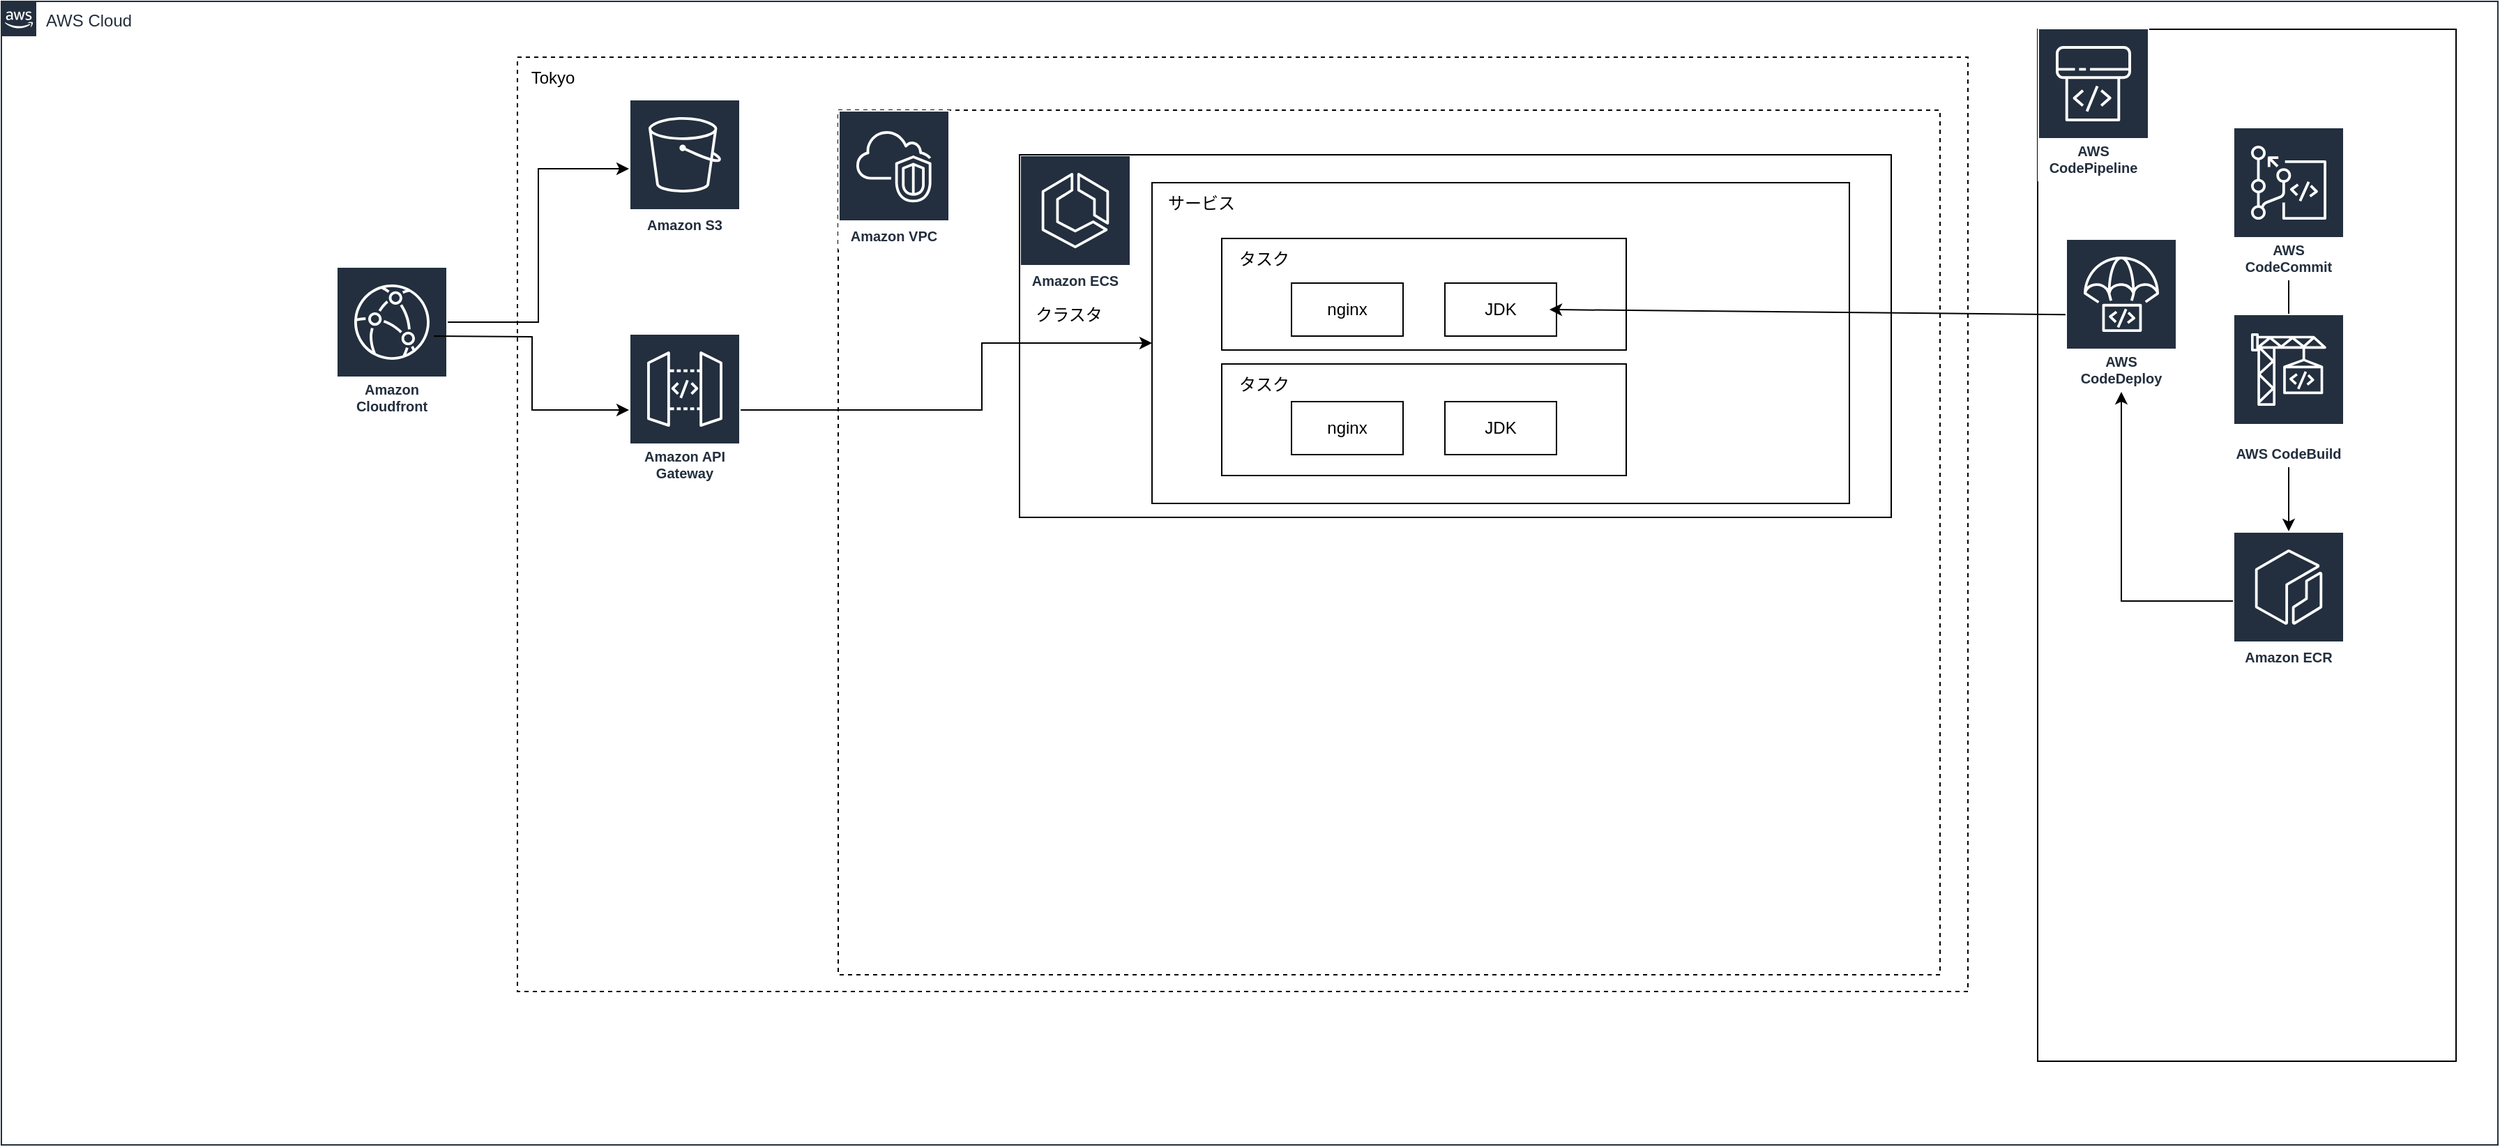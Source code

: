 <mxfile version="22.0.2" type="device" pages="2">
  <diagram id="Ht1M8jgEwFfnCIfOTk4-" name="Page-1 全体図">
    <mxGraphModel dx="3560" dy="1206" grid="1" gridSize="10" guides="1" tooltips="1" connect="1" arrows="1" fold="1" page="1" pageScale="1" pageWidth="1169" pageHeight="827" background="none" math="0" shadow="0">
      <root>
        <mxCell id="0" />
        <mxCell id="1" parent="0" />
        <mxCell id="UEzPUAAOIrF-is8g5C7q-74" value="AWS Cloud" style="points=[[0,0],[0.25,0],[0.5,0],[0.75,0],[1,0],[1,0.25],[1,0.5],[1,0.75],[1,1],[0.75,1],[0.5,1],[0.25,1],[0,1],[0,0.75],[0,0.5],[0,0.25]];outlineConnect=0;gradientColor=none;html=1;whiteSpace=wrap;fontSize=12;fontStyle=0;shape=mxgraph.aws4.group;grIcon=mxgraph.aws4.group_aws_cloud_alt;strokeColor=#232F3E;fillColor=none;verticalAlign=top;align=left;spacingLeft=30;fontColor=#232F3E;dashed=0;labelBackgroundColor=#ffffff;container=1;pointerEvents=0;collapsible=0;recursiveResize=0;" parent="1" vertex="1">
          <mxGeometry x="-520" y="80" width="1790" height="820" as="geometry" />
        </mxCell>
        <mxCell id="5VgFTfoLcMYjIaain2nM-104" value="" style="rounded=0;whiteSpace=wrap;html=1;fillColor=none;" parent="UEzPUAAOIrF-is8g5C7q-74" vertex="1">
          <mxGeometry x="1460" y="20" width="300" height="740" as="geometry" />
        </mxCell>
        <mxCell id="UEzPUAAOIrF-is8g5C7q-107" value="" style="rounded=0;whiteSpace=wrap;html=1;labelBackgroundColor=none;fillColor=none;dashed=1;container=1;pointerEvents=0;collapsible=0;recursiveResize=0;" parent="UEzPUAAOIrF-is8g5C7q-74" vertex="1">
          <mxGeometry x="370" y="40" width="1040" height="670" as="geometry" />
        </mxCell>
        <mxCell id="5VgFTfoLcMYjIaain2nM-2" value="" style="rounded=0;whiteSpace=wrap;html=1;labelBackgroundColor=none;fillColor=none;dashed=1;container=1;pointerEvents=0;collapsible=0;recursiveResize=0;" parent="UEzPUAAOIrF-is8g5C7q-107" vertex="1">
          <mxGeometry x="230" y="38" width="790" height="620" as="geometry" />
        </mxCell>
        <mxCell id="5VgFTfoLcMYjIaain2nM-6" value="Amazon ECS" style="sketch=0;outlineConnect=0;fontColor=#232F3E;gradientColor=none;strokeColor=#ffffff;fillColor=#232F3E;dashed=0;verticalLabelPosition=middle;verticalAlign=bottom;align=center;html=1;whiteSpace=wrap;fontSize=10;fontStyle=1;spacing=3;shape=mxgraph.aws4.productIcon;prIcon=mxgraph.aws4.ecs;" parent="5VgFTfoLcMYjIaain2nM-2" vertex="1">
          <mxGeometry x="130" y="32" width="80" height="100" as="geometry" />
        </mxCell>
        <mxCell id="5VgFTfoLcMYjIaain2nM-7" value="" style="rounded=0;whiteSpace=wrap;html=1;fillColor=none;" parent="5VgFTfoLcMYjIaain2nM-2" vertex="1">
          <mxGeometry x="130" y="32" width="625" height="260" as="geometry" />
        </mxCell>
        <mxCell id="5VgFTfoLcMYjIaain2nM-9" value="" style="rounded=0;whiteSpace=wrap;html=1;fillColor=none;" parent="5VgFTfoLcMYjIaain2nM-2" vertex="1">
          <mxGeometry x="225" y="52" width="500" height="230" as="geometry" />
        </mxCell>
        <mxCell id="5VgFTfoLcMYjIaain2nM-10" value="サービス" style="text;html=1;align=center;verticalAlign=middle;resizable=0;points=[];autosize=1;strokeColor=none;fillColor=none;" parent="5VgFTfoLcMYjIaain2nM-2" vertex="1">
          <mxGeometry x="225" y="52" width="70" height="30" as="geometry" />
        </mxCell>
        <mxCell id="5VgFTfoLcMYjIaain2nM-11" value="クラスタ" style="text;html=1;align=center;verticalAlign=middle;resizable=0;points=[];autosize=1;strokeColor=none;fillColor=none;" parent="5VgFTfoLcMYjIaain2nM-2" vertex="1">
          <mxGeometry x="130" y="132" width="70" height="30" as="geometry" />
        </mxCell>
        <mxCell id="5VgFTfoLcMYjIaain2nM-13" value="" style="rounded=0;whiteSpace=wrap;html=1;fillColor=none;" parent="5VgFTfoLcMYjIaain2nM-2" vertex="1">
          <mxGeometry x="275" y="92" width="290" height="80" as="geometry" />
        </mxCell>
        <mxCell id="5VgFTfoLcMYjIaain2nM-14" value="" style="rounded=0;whiteSpace=wrap;html=1;fillColor=none;" parent="5VgFTfoLcMYjIaain2nM-2" vertex="1">
          <mxGeometry x="275" y="182" width="290" height="80" as="geometry" />
        </mxCell>
        <mxCell id="5VgFTfoLcMYjIaain2nM-15" value="タスク" style="text;html=1;align=center;verticalAlign=middle;resizable=0;points=[];autosize=1;strokeColor=none;fillColor=none;" parent="5VgFTfoLcMYjIaain2nM-2" vertex="1">
          <mxGeometry x="275" y="92" width="60" height="30" as="geometry" />
        </mxCell>
        <mxCell id="5VgFTfoLcMYjIaain2nM-16" value="タスク" style="text;html=1;align=center;verticalAlign=middle;resizable=0;points=[];autosize=1;strokeColor=none;fillColor=none;" parent="5VgFTfoLcMYjIaain2nM-2" vertex="1">
          <mxGeometry x="275" y="182" width="60" height="30" as="geometry" />
        </mxCell>
        <mxCell id="5VgFTfoLcMYjIaain2nM-77" value="nginx" style="rounded=0;whiteSpace=wrap;html=1;fillColor=none;" parent="5VgFTfoLcMYjIaain2nM-2" vertex="1">
          <mxGeometry x="325" y="124" width="80" height="38" as="geometry" />
        </mxCell>
        <mxCell id="5VgFTfoLcMYjIaain2nM-78" value="JDK" style="rounded=0;whiteSpace=wrap;html=1;fillColor=none;" parent="5VgFTfoLcMYjIaain2nM-2" vertex="1">
          <mxGeometry x="435" y="124" width="80" height="38" as="geometry" />
        </mxCell>
        <mxCell id="5VgFTfoLcMYjIaain2nM-79" value="nginx" style="rounded=0;whiteSpace=wrap;html=1;fillColor=none;" parent="5VgFTfoLcMYjIaain2nM-2" vertex="1">
          <mxGeometry x="325" y="209" width="80" height="38" as="geometry" />
        </mxCell>
        <mxCell id="5VgFTfoLcMYjIaain2nM-80" value="JDK" style="rounded=0;whiteSpace=wrap;html=1;fillColor=none;" parent="5VgFTfoLcMYjIaain2nM-2" vertex="1">
          <mxGeometry x="435" y="209" width="80" height="38" as="geometry" />
        </mxCell>
        <mxCell id="5VgFTfoLcMYjIaain2nM-81" value="Amazon VPC" style="sketch=0;outlineConnect=0;fontColor=#232F3E;gradientColor=none;strokeColor=#ffffff;fillColor=#232F3E;dashed=0;verticalLabelPosition=middle;verticalAlign=bottom;align=center;html=1;whiteSpace=wrap;fontSize=10;fontStyle=1;spacing=3;shape=mxgraph.aws4.productIcon;prIcon=mxgraph.aws4.vpc;" parent="5VgFTfoLcMYjIaain2nM-2" vertex="1">
          <mxGeometry width="80" height="100" as="geometry" />
        </mxCell>
        <mxCell id="5VgFTfoLcMYjIaain2nM-1" value="Tokyo" style="text;html=1;align=center;verticalAlign=middle;resizable=0;points=[];autosize=1;strokeColor=none;fillColor=none;" parent="UEzPUAAOIrF-is8g5C7q-107" vertex="1">
          <mxGeometry width="50" height="30" as="geometry" />
        </mxCell>
        <mxCell id="5VgFTfoLcMYjIaain2nM-74" value="Amazon S3" style="sketch=0;outlineConnect=0;fontColor=#232F3E;gradientColor=none;strokeColor=#ffffff;fillColor=#232F3E;dashed=0;verticalLabelPosition=middle;verticalAlign=bottom;align=center;html=1;whiteSpace=wrap;fontSize=10;fontStyle=1;spacing=3;shape=mxgraph.aws4.productIcon;prIcon=mxgraph.aws4.s3;" parent="UEzPUAAOIrF-is8g5C7q-107" vertex="1">
          <mxGeometry x="80" y="30" width="80" height="100" as="geometry" />
        </mxCell>
        <mxCell id="5VgFTfoLcMYjIaain2nM-76" value="Amazon API Gateway" style="sketch=0;outlineConnect=0;fontColor=#232F3E;gradientColor=none;strokeColor=#ffffff;fillColor=#232F3E;dashed=0;verticalLabelPosition=middle;verticalAlign=bottom;align=center;html=1;whiteSpace=wrap;fontSize=10;fontStyle=1;spacing=3;shape=mxgraph.aws4.productIcon;prIcon=mxgraph.aws4.api_gateway;" parent="UEzPUAAOIrF-is8g5C7q-107" vertex="1">
          <mxGeometry x="80" y="198" width="80" height="110" as="geometry" />
        </mxCell>
        <mxCell id="5VgFTfoLcMYjIaain2nM-108" value="" style="edgeStyle=orthogonalEdgeStyle;rounded=0;orthogonalLoop=1;jettySize=auto;html=1;entryX=0;entryY=0.5;entryDx=0;entryDy=0;" parent="UEzPUAAOIrF-is8g5C7q-107" source="5VgFTfoLcMYjIaain2nM-76" target="5VgFTfoLcMYjIaain2nM-9" edge="1">
          <mxGeometry relative="1" as="geometry">
            <mxPoint x="-50" y="210" as="sourcePoint" />
            <mxPoint x="90" y="263" as="targetPoint" />
            <Array as="points">
              <mxPoint x="333" y="253" />
              <mxPoint x="333" y="205" />
            </Array>
          </mxGeometry>
        </mxCell>
        <mxCell id="5VgFTfoLcMYjIaain2nM-88" style="edgeStyle=orthogonalEdgeStyle;rounded=0;orthogonalLoop=1;jettySize=auto;html=1;" parent="UEzPUAAOIrF-is8g5C7q-74" source="5VgFTfoLcMYjIaain2nM-5" target="5VgFTfoLcMYjIaain2nM-83" edge="1">
          <mxGeometry relative="1" as="geometry" />
        </mxCell>
        <mxCell id="5VgFTfoLcMYjIaain2nM-5" value="AWS CodeCommit" style="sketch=0;outlineConnect=0;fontColor=#232F3E;gradientColor=none;strokeColor=#ffffff;fillColor=#232F3E;dashed=0;verticalLabelPosition=middle;verticalAlign=bottom;align=center;html=1;whiteSpace=wrap;fontSize=10;fontStyle=1;spacing=3;shape=mxgraph.aws4.productIcon;prIcon=mxgraph.aws4.codecommit;" parent="UEzPUAAOIrF-is8g5C7q-74" vertex="1">
          <mxGeometry x="1600" y="90" width="80" height="110" as="geometry" />
        </mxCell>
        <mxCell id="5VgFTfoLcMYjIaain2nM-106" value="" style="edgeStyle=orthogonalEdgeStyle;rounded=0;orthogonalLoop=1;jettySize=auto;html=1;entryX=0;entryY=0.5;entryDx=0;entryDy=0;entryPerimeter=0;" parent="UEzPUAAOIrF-is8g5C7q-74" source="5VgFTfoLcMYjIaain2nM-73" target="5VgFTfoLcMYjIaain2nM-74" edge="1">
          <mxGeometry relative="1" as="geometry">
            <mxPoint x="400" y="245.0" as="targetPoint" />
            <Array as="points">
              <mxPoint x="385" y="230" />
              <mxPoint x="385" y="120" />
            </Array>
          </mxGeometry>
        </mxCell>
        <mxCell id="5VgFTfoLcMYjIaain2nM-73" value="Amazon Cloudfront" style="sketch=0;outlineConnect=0;fontColor=#232F3E;gradientColor=none;strokeColor=#ffffff;fillColor=#232F3E;dashed=0;verticalLabelPosition=middle;verticalAlign=bottom;align=center;html=1;whiteSpace=wrap;fontSize=10;fontStyle=1;spacing=3;shape=mxgraph.aws4.productIcon;prIcon=mxgraph.aws4.cloudfront;" parent="UEzPUAAOIrF-is8g5C7q-74" vertex="1">
          <mxGeometry x="240" y="190" width="80" height="110" as="geometry" />
        </mxCell>
        <mxCell id="5VgFTfoLcMYjIaain2nM-83" value="Amazon ECR" style="sketch=0;outlineConnect=0;fontColor=#232F3E;gradientColor=none;strokeColor=#ffffff;fillColor=#232F3E;dashed=0;verticalLabelPosition=middle;verticalAlign=bottom;align=center;html=1;whiteSpace=wrap;fontSize=10;fontStyle=1;spacing=3;shape=mxgraph.aws4.productIcon;prIcon=mxgraph.aws4.ecr;" parent="UEzPUAAOIrF-is8g5C7q-74" vertex="1">
          <mxGeometry x="1600" y="380" width="80" height="100" as="geometry" />
        </mxCell>
        <mxCell id="5VgFTfoLcMYjIaain2nM-84" value="AWS CodePipeline" style="sketch=0;outlineConnect=0;fontColor=#232F3E;gradientColor=none;strokeColor=#ffffff;fillColor=#232F3E;dashed=0;verticalLabelPosition=middle;verticalAlign=bottom;align=center;html=1;whiteSpace=wrap;fontSize=10;fontStyle=1;spacing=3;shape=mxgraph.aws4.productIcon;prIcon=mxgraph.aws4.codepipeline;" parent="UEzPUAAOIrF-is8g5C7q-74" vertex="1">
          <mxGeometry x="1460" y="19" width="80" height="110" as="geometry" />
        </mxCell>
        <mxCell id="5VgFTfoLcMYjIaain2nM-85" value="AWS CodeBuild" style="sketch=0;outlineConnect=0;fontColor=#232F3E;gradientColor=none;strokeColor=#ffffff;fillColor=#232F3E;dashed=0;verticalLabelPosition=middle;verticalAlign=bottom;align=center;html=1;whiteSpace=wrap;fontSize=10;fontStyle=1;spacing=3;shape=mxgraph.aws4.productIcon;prIcon=mxgraph.aws4.codebuild;" parent="UEzPUAAOIrF-is8g5C7q-74" vertex="1">
          <mxGeometry x="1600" y="224" width="80" height="110" as="geometry" />
        </mxCell>
        <mxCell id="5VgFTfoLcMYjIaain2nM-109" value="AWS CodeDeploy" style="sketch=0;outlineConnect=0;fontColor=#232F3E;gradientColor=none;strokeColor=#ffffff;fillColor=#232F3E;dashed=0;verticalLabelPosition=middle;verticalAlign=bottom;align=center;html=1;whiteSpace=wrap;fontSize=10;fontStyle=1;spacing=3;shape=mxgraph.aws4.productIcon;prIcon=mxgraph.aws4.codedeploy;" parent="UEzPUAAOIrF-is8g5C7q-74" vertex="1">
          <mxGeometry x="1480" y="170" width="80" height="110" as="geometry" />
        </mxCell>
        <mxCell id="5VgFTfoLcMYjIaain2nM-111" value="" style="endArrow=classic;html=1;rounded=0;" parent="UEzPUAAOIrF-is8g5C7q-74" source="5VgFTfoLcMYjIaain2nM-109" edge="1">
          <mxGeometry width="50" height="50" relative="1" as="geometry">
            <mxPoint x="1860" y="480" as="sourcePoint" />
            <mxPoint x="1110" y="221" as="targetPoint" />
          </mxGeometry>
        </mxCell>
        <mxCell id="5VgFTfoLcMYjIaain2nM-114" style="edgeStyle=orthogonalEdgeStyle;rounded=0;orthogonalLoop=1;jettySize=auto;html=1;" parent="UEzPUAAOIrF-is8g5C7q-74" source="5VgFTfoLcMYjIaain2nM-83" target="5VgFTfoLcMYjIaain2nM-109" edge="1">
          <mxGeometry relative="1" as="geometry">
            <mxPoint x="1650" y="210" as="sourcePoint" />
            <mxPoint x="1650" y="390" as="targetPoint" />
          </mxGeometry>
        </mxCell>
        <mxCell id="5VgFTfoLcMYjIaain2nM-107" value="" style="edgeStyle=orthogonalEdgeStyle;rounded=0;orthogonalLoop=1;jettySize=auto;html=1;" parent="1" target="5VgFTfoLcMYjIaain2nM-76" edge="1">
          <mxGeometry relative="1" as="geometry">
            <mxPoint x="-210" y="320" as="sourcePoint" />
            <mxPoint x="-60" y="210" as="targetPoint" />
          </mxGeometry>
        </mxCell>
      </root>
    </mxGraphModel>
  </diagram>
  <diagram id="Qzb38yNXJCsvC0U1bqf0" name="Page-2 CodePipeline設計">
    <mxGraphModel dx="1266" dy="1055" grid="1" gridSize="10" guides="1" tooltips="1" connect="1" arrows="1" fold="1" page="1" pageScale="1" pageWidth="827" pageHeight="1169" math="0" shadow="0">
      <root>
        <mxCell id="0" />
        <mxCell id="1" parent="0" />
        <mxCell id="PxIl9AyZqKUILsPKXosU-3" value="" style="rounded=0;whiteSpace=wrap;html=1;" vertex="1" parent="1">
          <mxGeometry x="840" y="40" width="1780" height="630" as="geometry" />
        </mxCell>
        <mxCell id="PxIl9AyZqKUILsPKXosU-4" value="" style="rounded=0;whiteSpace=wrap;html=1;" vertex="1" parent="1">
          <mxGeometry x="1280" y="120" width="260" height="520" as="geometry" />
        </mxCell>
        <mxCell id="a3ZWLFis5aGh8zFuzZp8-1" value="AWS CodePipeline" style="sketch=0;outlineConnect=0;fontColor=#232F3E;gradientColor=none;strokeColor=#ffffff;fillColor=#232F3E;dashed=0;verticalLabelPosition=middle;verticalAlign=bottom;align=center;html=1;whiteSpace=wrap;fontSize=10;fontStyle=1;spacing=3;shape=mxgraph.aws4.productIcon;prIcon=mxgraph.aws4.codepipeline;" vertex="1" parent="1">
          <mxGeometry x="860" y="60" width="80" height="110" as="geometry" />
        </mxCell>
        <mxCell id="a3ZWLFis5aGh8zFuzZp8-2" value="005_PIPELINE.tf" style="text;html=1;align=center;verticalAlign=middle;resizable=0;points=[];autosize=1;strokeColor=none;fillColor=none;" vertex="1" parent="1">
          <mxGeometry x="960" y="60" width="110" height="30" as="geometry" />
        </mxCell>
        <mxCell id="a3ZWLFis5aGh8zFuzZp8-9" value="" style="edgeStyle=orthogonalEdgeStyle;rounded=0;orthogonalLoop=1;jettySize=auto;html=1;" edge="1" parent="1" source="a3ZWLFis5aGh8zFuzZp8-3" target="a3ZWLFis5aGh8zFuzZp8-4">
          <mxGeometry relative="1" as="geometry" />
        </mxCell>
        <mxCell id="a3ZWLFis5aGh8zFuzZp8-3" value="&lt;div style=&quot;color: rgb(212, 212, 212); background-color: rgb(30, 30, 30); font-family: Consolas, &amp;quot;Courier New&amp;quot;, monospace; font-weight: normal; font-size: 14px; line-height: 19px;&quot;&gt;&lt;div style=&quot;line-height: 19px;&quot;&gt;Source&lt;/div&gt;&lt;/div&gt;" style="text;whiteSpace=wrap;html=1;align=center;" vertex="1" parent="1">
          <mxGeometry x="940" y="220" width="80" height="40" as="geometry" />
        </mxCell>
        <mxCell id="a3ZWLFis5aGh8zFuzZp8-4" value="&lt;div style=&quot;color: rgb(212, 212, 212); background-color: rgb(30, 30, 30); font-family: Consolas, &amp;quot;Courier New&amp;quot;, monospace; font-weight: normal; font-size: 14px; line-height: 19px;&quot;&gt;&lt;div style=&quot;line-height: 19px;&quot;&gt;Build_Nginx&lt;/div&gt;&lt;/div&gt;" style="text;whiteSpace=wrap;html=1;align=center;" vertex="1" parent="1">
          <mxGeometry x="925" y="310" width="110" height="40" as="geometry" />
        </mxCell>
        <mxCell id="a3ZWLFis5aGh8zFuzZp8-5" value="&lt;div style=&quot;color: rgb(212, 212, 212); background-color: rgb(30, 30, 30); font-family: Consolas, &amp;quot;Courier New&amp;quot;, monospace; font-size: 14px; line-height: 19px;&quot;&gt;Build_JDK&lt;/div&gt;" style="text;html=1;align=center;verticalAlign=middle;resizable=0;points=[];autosize=1;strokeColor=none;fillColor=none;" vertex="1" parent="1">
          <mxGeometry x="935" y="400" width="90" height="30" as="geometry" />
        </mxCell>
        <mxCell id="a3ZWLFis5aGh8zFuzZp8-6" value="&lt;div style=&quot;color: rgb(212, 212, 212); background-color: rgb(30, 30, 30); font-family: Consolas, &amp;quot;Courier New&amp;quot;, monospace; font-size: 14px; line-height: 19px;&quot;&gt;Deploy1&lt;/div&gt;" style="text;html=1;align=center;verticalAlign=middle;resizable=0;points=[];autosize=1;strokeColor=none;fillColor=none;" vertex="1" parent="1">
          <mxGeometry x="940" y="490" width="80" height="30" as="geometry" />
        </mxCell>
        <mxCell id="a3ZWLFis5aGh8zFuzZp8-7" value="&lt;div style=&quot;color: rgb(212, 212, 212); background-color: rgb(30, 30, 30); font-family: Consolas, &amp;quot;Courier New&amp;quot;, monospace; font-size: 14px; line-height: 19px;&quot;&gt;Deploy2&lt;/div&gt;" style="text;html=1;align=center;verticalAlign=middle;resizable=0;points=[];autosize=1;strokeColor=none;fillColor=none;" vertex="1" parent="1">
          <mxGeometry x="940" y="600" width="80" height="30" as="geometry" />
        </mxCell>
        <mxCell id="a3ZWLFis5aGh8zFuzZp8-10" value="" style="edgeStyle=orthogonalEdgeStyle;rounded=0;orthogonalLoop=1;jettySize=auto;html=1;exitX=0.5;exitY=1;exitDx=0;exitDy=0;" edge="1" parent="1" source="a3ZWLFis5aGh8zFuzZp8-4" target="a3ZWLFis5aGh8zFuzZp8-5">
          <mxGeometry relative="1" as="geometry">
            <mxPoint x="990" y="270" as="sourcePoint" />
            <mxPoint x="990" y="320" as="targetPoint" />
          </mxGeometry>
        </mxCell>
        <mxCell id="a3ZWLFis5aGh8zFuzZp8-11" value="" style="edgeStyle=orthogonalEdgeStyle;rounded=0;orthogonalLoop=1;jettySize=auto;html=1;" edge="1" parent="1" source="a3ZWLFis5aGh8zFuzZp8-5" target="a3ZWLFis5aGh8zFuzZp8-6">
          <mxGeometry relative="1" as="geometry">
            <mxPoint x="1060" y="460" as="sourcePoint" />
            <mxPoint x="990" y="480" as="targetPoint" />
            <Array as="points" />
          </mxGeometry>
        </mxCell>
        <mxCell id="a3ZWLFis5aGh8zFuzZp8-12" value="" style="edgeStyle=orthogonalEdgeStyle;rounded=0;orthogonalLoop=1;jettySize=auto;html=1;" edge="1" parent="1" source="a3ZWLFis5aGh8zFuzZp8-6">
          <mxGeometry relative="1" as="geometry">
            <mxPoint x="990" y="440" as="sourcePoint" />
            <mxPoint x="980" y="600" as="targetPoint" />
            <Array as="points">
              <mxPoint x="980" y="570" />
              <mxPoint x="980" y="570" />
            </Array>
          </mxGeometry>
        </mxCell>
        <mxCell id="PxIl9AyZqKUILsPKXosU-2" value="Amazon S3" style="sketch=0;outlineConnect=0;fontColor=#232F3E;gradientColor=none;strokeColor=#ffffff;fillColor=#232F3E;dashed=0;verticalLabelPosition=middle;verticalAlign=bottom;align=center;html=1;whiteSpace=wrap;fontSize=10;fontStyle=1;spacing=3;shape=mxgraph.aws4.productIcon;prIcon=mxgraph.aws4.s3;" vertex="1" parent="1">
          <mxGeometry x="1460" y="120" width="80" height="100" as="geometry" />
        </mxCell>
        <mxCell id="PxIl9AyZqKUILsPKXosU-5" value="" style="shape=step;perimeter=stepPerimeter;whiteSpace=wrap;html=1;fixedSize=1;" vertex="1" parent="1">
          <mxGeometry x="1040" y="210" width="230" height="60" as="geometry" />
        </mxCell>
        <mxCell id="a3ZWLFis5aGh8zFuzZp8-13" value="・下記の資材がS3に登録される&lt;br&gt;CodeCommit&lt;br&gt;└NginxRepository&lt;br&gt;└AppRepository" style="text;html=1;align=left;verticalAlign=middle;resizable=0;points=[];autosize=1;strokeColor=none;fillColor=none;" vertex="1" parent="1">
          <mxGeometry x="1070" y="205" width="190" height="70" as="geometry" />
        </mxCell>
        <mxCell id="PxIl9AyZqKUILsPKXosU-7" value="" style="shape=step;perimeter=stepPerimeter;whiteSpace=wrap;html=1;fixedSize=1;" vertex="1" parent="1">
          <mxGeometry x="1550" y="300" width="220" height="60" as="geometry" />
        </mxCell>
        <mxCell id="PxIl9AyZqKUILsPKXosU-8" value="CodeCommit&lt;br&gt;└NginxRepository&lt;br&gt;　└buildspec.yaml" style="text;html=1;align=left;verticalAlign=middle;resizable=0;points=[];autosize=1;strokeColor=none;fillColor=none;" vertex="1" parent="1">
          <mxGeometry x="1600" y="300" width="120" height="60" as="geometry" />
        </mxCell>
        <mxCell id="PxIl9AyZqKUILsPKXosU-10" value="" style="shape=step;perimeter=stepPerimeter;whiteSpace=wrap;html=1;fixedSize=1;" vertex="1" parent="1">
          <mxGeometry x="1550" y="385" width="220" height="60" as="geometry" />
        </mxCell>
        <mxCell id="PxIl9AyZqKUILsPKXosU-11" value="CodeCommit&lt;br&gt;└NginxRepository" style="text;html=1;align=left;verticalAlign=middle;resizable=0;points=[];autosize=1;strokeColor=none;fillColor=none;" vertex="1" parent="1">
          <mxGeometry x="1600" y="395" width="120" height="40" as="geometry" />
        </mxCell>
        <mxCell id="PxIl9AyZqKUILsPKXosU-12" value="" style="rounded=0;whiteSpace=wrap;html=1;" vertex="1" parent="1">
          <mxGeometry x="1780" y="110" width="270" height="530" as="geometry" />
        </mxCell>
        <mxCell id="reqJD5H8NwUnIyEtu8de-2" value="Amazon ECR" style="sketch=0;outlineConnect=0;fontColor=#232F3E;gradientColor=none;strokeColor=#ffffff;fillColor=#232F3E;dashed=0;verticalLabelPosition=middle;verticalAlign=bottom;align=center;html=1;whiteSpace=wrap;fontSize=10;fontStyle=1;spacing=3;shape=mxgraph.aws4.productIcon;prIcon=mxgraph.aws4.ecr;" vertex="1" parent="1">
          <mxGeometry x="1980" y="110" width="70" height="90" as="geometry" />
        </mxCell>
        <mxCell id="reqJD5H8NwUnIyEtu8de-4" value="AmazonECR&lt;br&gt;└base-nginx&lt;br&gt;をベースイメージとして&lt;br&gt;AmazonECR&lt;br style=&quot;border-color: var(--border-color);&quot;&gt;&lt;b&gt;└ngnx-images-repo&lt;br&gt;&lt;/b&gt;にビルド済みイメージを新規登録" style="text;html=1;align=left;verticalAlign=middle;resizable=0;points=[];autosize=1;strokeColor=none;fillColor=none;" vertex="1" parent="1">
          <mxGeometry x="1790" y="270" width="200" height="100" as="geometry" />
        </mxCell>
        <mxCell id="reqJD5H8NwUnIyEtu8de-6" value="AmazonECR&lt;br&gt;└base-amazoncorret&lt;br&gt;をベースイメージとして&lt;br&gt;AmazonECR&lt;br style=&quot;border-color: var(--border-color);&quot;&gt;&lt;b&gt;└jdk-images-repo&lt;br&gt;&lt;/b&gt;にビルド済みイメージを新規登録" style="text;html=1;align=left;verticalAlign=middle;resizable=0;points=[];autosize=1;strokeColor=none;fillColor=none;" vertex="1" parent="1">
          <mxGeometry x="1790" y="380" width="200" height="100" as="geometry" />
        </mxCell>
        <mxCell id="reqJD5H8NwUnIyEtu8de-8" value="" style="rounded=0;whiteSpace=wrap;html=1;" vertex="1" parent="1">
          <mxGeometry x="2320" y="110" width="240" height="530" as="geometry" />
        </mxCell>
        <mxCell id="OA_XQ6LCzhesGCh9Jqn2-2" value="Amazon ECS" style="sketch=0;outlineConnect=0;fontColor=#232F3E;gradientColor=none;strokeColor=#ffffff;fillColor=#232F3E;dashed=0;verticalLabelPosition=middle;verticalAlign=bottom;align=center;html=1;whiteSpace=wrap;fontSize=10;fontStyle=1;spacing=3;shape=mxgraph.aws4.productIcon;prIcon=mxgraph.aws4.ecs;" vertex="1" parent="1">
          <mxGeometry x="2480" y="110" width="80" height="100" as="geometry" />
        </mxCell>
        <mxCell id="OA_XQ6LCzhesGCh9Jqn2-3" value="&lt;b style=&quot;border-color: var(--border-color); text-align: left;&quot;&gt;ngnx-images-repoをコンテナ起動&lt;/b&gt;" style="shape=step;perimeter=stepPerimeter;whiteSpace=wrap;html=1;fixedSize=1;" vertex="1" parent="1">
          <mxGeometry x="2068" y="500" width="242" height="55" as="geometry" />
        </mxCell>
        <mxCell id="OA_XQ6LCzhesGCh9Jqn2-4" value="&lt;b style=&quot;border-color: var(--border-color); text-align: left;&quot;&gt;jdk-images-repoをコンテナ起動&lt;/b&gt;" style="shape=step;perimeter=stepPerimeter;whiteSpace=wrap;html=1;fixedSize=1;" vertex="1" parent="1">
          <mxGeometry x="2068" y="575" width="220" height="55" as="geometry" />
        </mxCell>
        <mxCell id="OA_XQ6LCzhesGCh9Jqn2-5" value="&lt;div style=&quot;color: rgb(212, 212, 212); background-color: rgb(30, 30, 30); font-family: Consolas, &amp;quot;Courier New&amp;quot;, monospace; font-size: 14px; line-height: 19px;&quot;&gt;imagedefinitions_NGINX.json&lt;/div&gt;" style="text;html=1;align=left;verticalAlign=middle;resizable=0;points=[];autosize=1;strokeColor=none;fillColor=none;" vertex="1" parent="1">
          <mxGeometry x="1300" y="315" width="230" height="30" as="geometry" />
        </mxCell>
        <mxCell id="OA_XQ6LCzhesGCh9Jqn2-6" value="&lt;div style=&quot;color: rgb(212, 212, 212); background-color: rgb(30, 30, 30); font-family: Consolas, &amp;quot;Courier New&amp;quot;, monospace; font-size: 14px; line-height: 19px;&quot;&gt;imagedefinitions_NGINX.json&lt;/div&gt;" style="text;html=1;align=left;verticalAlign=middle;resizable=0;points=[];autosize=1;strokeColor=none;fillColor=none;" vertex="1" parent="1">
          <mxGeometry x="1300" y="400" width="230" height="30" as="geometry" />
        </mxCell>
        <mxCell id="OA_XQ6LCzhesGCh9Jqn2-7" value="" style="endArrow=classic;html=1;rounded=0;exitX=0;exitY=0.5;exitDx=0;exitDy=0;" edge="1" parent="1" source="PxIl9AyZqKUILsPKXosU-7" target="OA_XQ6LCzhesGCh9Jqn2-5">
          <mxGeometry width="50" height="50" relative="1" as="geometry">
            <mxPoint x="1280" y="270" as="sourcePoint" />
            <mxPoint x="1330" y="220" as="targetPoint" />
          </mxGeometry>
        </mxCell>
        <mxCell id="OA_XQ6LCzhesGCh9Jqn2-8" value="" style="endArrow=classic;html=1;rounded=0;exitX=0;exitY=0.5;exitDx=0;exitDy=0;" edge="1" parent="1" source="PxIl9AyZqKUILsPKXosU-10" target="OA_XQ6LCzhesGCh9Jqn2-6">
          <mxGeometry width="50" height="50" relative="1" as="geometry">
            <mxPoint x="1580" y="340" as="sourcePoint" />
            <mxPoint x="1540" y="340" as="targetPoint" />
            <Array as="points">
              <mxPoint x="1550" y="420" />
            </Array>
          </mxGeometry>
        </mxCell>
        <mxCell id="OA_XQ6LCzhesGCh9Jqn2-10" value="" style="endArrow=classic;html=1;rounded=0;exitX=0.44;exitY=1.156;exitDx=0;exitDy=0;exitPerimeter=0;entryX=0;entryY=0.5;entryDx=0;entryDy=0;" edge="1" parent="1" source="OA_XQ6LCzhesGCh9Jqn2-5" target="OA_XQ6LCzhesGCh9Jqn2-3">
          <mxGeometry width="50" height="50" relative="1" as="geometry">
            <mxPoint x="1580" y="425" as="sourcePoint" />
            <mxPoint x="1540" y="429" as="targetPoint" />
            <Array as="points">
              <mxPoint x="1600" y="540" />
            </Array>
          </mxGeometry>
        </mxCell>
        <mxCell id="OA_XQ6LCzhesGCh9Jqn2-11" value="" style="endArrow=classic;html=1;rounded=0;exitX=0.5;exitY=0.99;exitDx=0;exitDy=0;exitPerimeter=0;entryX=0;entryY=0.5;entryDx=0;entryDy=0;" edge="1" parent="1" source="OA_XQ6LCzhesGCh9Jqn2-6" target="OA_XQ6LCzhesGCh9Jqn2-4">
          <mxGeometry width="50" height="50" relative="1" as="geometry">
            <mxPoint x="1400" y="500" as="sourcePoint" />
            <mxPoint x="2074" y="597" as="targetPoint" />
            <Array as="points">
              <mxPoint x="1586" y="609" />
            </Array>
          </mxGeometry>
        </mxCell>
      </root>
    </mxGraphModel>
  </diagram>
</mxfile>

